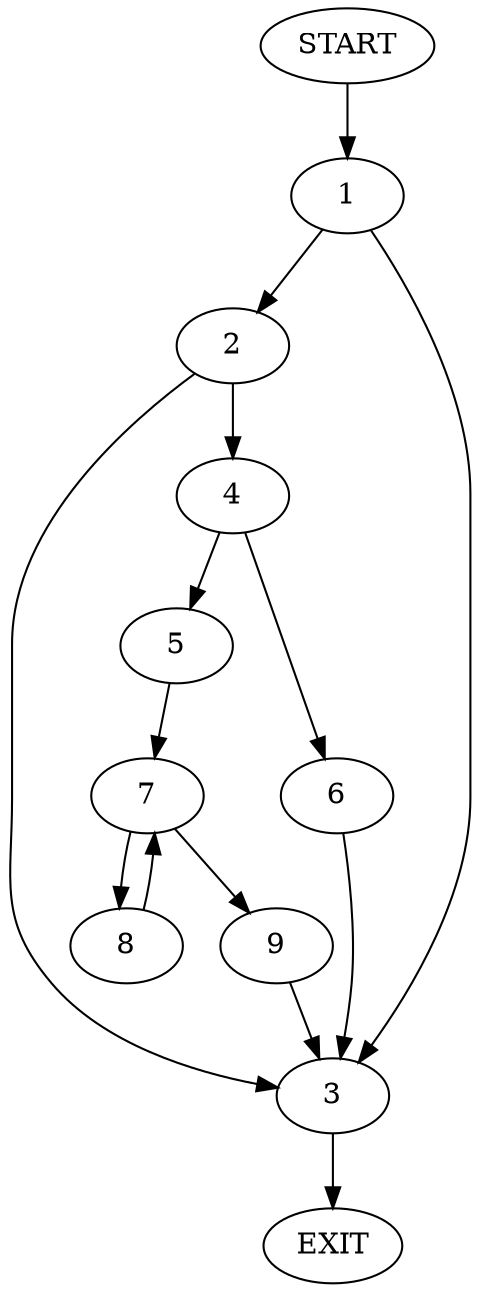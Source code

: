 digraph {
0 [label="START"]
10 [label="EXIT"]
0 -> 1
1 -> 2
1 -> 3
2 -> 4
2 -> 3
3 -> 10
4 -> 5
4 -> 6
5 -> 7
6 -> 3
7 -> 8
7 -> 9
8 -> 7
9 -> 3
}
